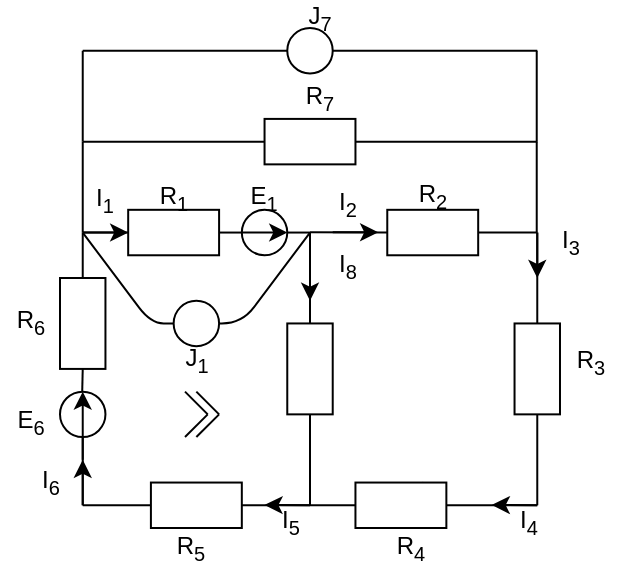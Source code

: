 <mxfile version="15.4.3" type="github"><diagram id="sScVGOsYIP93_fgVFNSq" name="Page-1"><mxGraphModel dx="1038" dy="571" grid="1" gridSize="10" guides="1" tooltips="1" connect="1" arrows="1" fold="1" page="1" pageScale="1" pageWidth="827" pageHeight="1169" math="0" shadow="0"><root><mxCell id="0"/><mxCell id="1" parent="0"/><mxCell id="MYQkef8xxa59bNabaAth-1" value="" style="group" vertex="1" connectable="0" parent="1"><mxGeometry x="100.0" y="210" width="250" height="250" as="geometry"/></mxCell><mxCell id="MYQkef8xxa59bNabaAth-2" value="" style="endArrow=none;html=1;" edge="1" parent="MYQkef8xxa59bNabaAth-1" source="MYQkef8xxa59bNabaAth-24"><mxGeometry width="50" height="50" relative="1" as="geometry"><mxPoint x="11.364" y="238.636" as="sourcePoint"/><mxPoint x="11.364" y="102.273" as="targetPoint"/></mxGeometry></mxCell><mxCell id="MYQkef8xxa59bNabaAth-3" value="" style="endArrow=none;html=1;" edge="1" parent="MYQkef8xxa59bNabaAth-1" target="MYQkef8xxa59bNabaAth-4"><mxGeometry width="50" height="50" relative="1" as="geometry"><mxPoint x="11.364" y="238.636" as="sourcePoint"/><mxPoint x="68.182" y="238.636" as="targetPoint"/></mxGeometry></mxCell><mxCell id="MYQkef8xxa59bNabaAth-4" value="" style="rounded=0;whiteSpace=wrap;html=1;" vertex="1" parent="MYQkef8xxa59bNabaAth-1"><mxGeometry x="45.455" y="227.273" width="45.455" height="22.727" as="geometry"/></mxCell><mxCell id="MYQkef8xxa59bNabaAth-5" value="" style="endArrow=none;html=1;exitX=1;exitY=0.5;exitDx=0;exitDy=0;" edge="1" parent="MYQkef8xxa59bNabaAth-1" source="MYQkef8xxa59bNabaAth-4"><mxGeometry width="50" height="50" relative="1" as="geometry"><mxPoint x="113.636" y="238.636" as="sourcePoint"/><mxPoint x="147.727" y="238.636" as="targetPoint"/><Array as="points"/></mxGeometry></mxCell><mxCell id="MYQkef8xxa59bNabaAth-6" value="" style="endArrow=none;html=1;" edge="1" parent="MYQkef8xxa59bNabaAth-1" source="MYQkef8xxa59bNabaAth-7"><mxGeometry width="50" height="50" relative="1" as="geometry"><mxPoint x="147.727" y="238.636" as="sourcePoint"/><mxPoint x="170.455" y="238.636" as="targetPoint"/></mxGeometry></mxCell><mxCell id="MYQkef8xxa59bNabaAth-7" value="" style="rounded=0;whiteSpace=wrap;html=1;" vertex="1" parent="MYQkef8xxa59bNabaAth-1"><mxGeometry x="147.727" y="227.273" width="45.455" height="22.727" as="geometry"/></mxCell><mxCell id="MYQkef8xxa59bNabaAth-8" value="" style="endArrow=none;html=1;" edge="1" parent="MYQkef8xxa59bNabaAth-1" target="MYQkef8xxa59bNabaAth-7"><mxGeometry width="50" height="50" relative="1" as="geometry"><mxPoint x="147.727" y="238.636" as="sourcePoint"/><mxPoint x="170.455" y="238.636" as="targetPoint"/></mxGeometry></mxCell><mxCell id="MYQkef8xxa59bNabaAth-9" value="" style="endArrow=none;html=1;" edge="1" parent="MYQkef8xxa59bNabaAth-1"><mxGeometry width="50" height="50" relative="1" as="geometry"><mxPoint x="193.182" y="238.636" as="sourcePoint"/><mxPoint x="238.636" y="238.636" as="targetPoint"/></mxGeometry></mxCell><mxCell id="MYQkef8xxa59bNabaAth-10" value="" style="endArrow=none;html=1;" edge="1" parent="MYQkef8xxa59bNabaAth-1"><mxGeometry width="50" height="50" relative="1" as="geometry"><mxPoint x="238.636" y="238.636" as="sourcePoint"/><mxPoint x="238.636" y="193.182" as="targetPoint"/></mxGeometry></mxCell><mxCell id="MYQkef8xxa59bNabaAth-11" value="" style="rounded=0;whiteSpace=wrap;html=1;rotation=-90;" vertex="1" parent="MYQkef8xxa59bNabaAth-1"><mxGeometry x="215.909" y="159.091" width="45.455" height="22.727" as="geometry"/></mxCell><mxCell id="MYQkef8xxa59bNabaAth-12" value="" style="endArrow=none;html=1;" edge="1" parent="MYQkef8xxa59bNabaAth-1"><mxGeometry width="50" height="50" relative="1" as="geometry"><mxPoint x="238.636" y="147.727" as="sourcePoint"/><mxPoint x="238.636" y="102.273" as="targetPoint"/></mxGeometry></mxCell><mxCell id="MYQkef8xxa59bNabaAth-13" value="" style="endArrow=none;html=1;" edge="1" parent="MYQkef8xxa59bNabaAth-1"><mxGeometry width="50" height="50" relative="1" as="geometry"><mxPoint x="11.364" y="102.273" as="sourcePoint"/><mxPoint x="34.091" y="102.273" as="targetPoint"/></mxGeometry></mxCell><mxCell id="MYQkef8xxa59bNabaAth-14" value="" style="rounded=0;whiteSpace=wrap;html=1;" vertex="1" parent="MYQkef8xxa59bNabaAth-1"><mxGeometry x="34.091" y="90.909" width="45.455" height="22.727" as="geometry"/></mxCell><mxCell id="MYQkef8xxa59bNabaAth-15" value="" style="endArrow=none;html=1;" edge="1" parent="MYQkef8xxa59bNabaAth-1"><mxGeometry width="50" height="50" relative="1" as="geometry"><mxPoint x="79.545" y="102.273" as="sourcePoint"/><mxPoint x="90.909" y="102.273" as="targetPoint"/></mxGeometry></mxCell><mxCell id="MYQkef8xxa59bNabaAth-16" value="" style="ellipse;whiteSpace=wrap;html=1;aspect=fixed;" vertex="1" parent="MYQkef8xxa59bNabaAth-1"><mxGeometry x="90.909" y="90.909" width="22.727" height="22.727" as="geometry"/></mxCell><mxCell id="MYQkef8xxa59bNabaAth-17" value="" style="endArrow=none;html=1;" edge="1" parent="MYQkef8xxa59bNabaAth-1"><mxGeometry width="50" height="50" relative="1" as="geometry"><mxPoint x="125.0" y="238.636" as="sourcePoint"/><mxPoint x="125.0" y="181.818" as="targetPoint"/></mxGeometry></mxCell><mxCell id="MYQkef8xxa59bNabaAth-18" value="" style="rounded=0;whiteSpace=wrap;html=1;rotation=-90;" vertex="1" parent="MYQkef8xxa59bNabaAth-1"><mxGeometry x="102.273" y="159.091" width="45.455" height="22.727" as="geometry"/></mxCell><mxCell id="MYQkef8xxa59bNabaAth-19" value="" style="endArrow=none;html=1;" edge="1" parent="MYQkef8xxa59bNabaAth-1"><mxGeometry width="50" height="50" relative="1" as="geometry"><mxPoint x="125.0" y="147.727" as="sourcePoint"/><mxPoint x="125.0" y="102.273" as="targetPoint"/></mxGeometry></mxCell><mxCell id="MYQkef8xxa59bNabaAth-20" value="" style="endArrow=none;html=1;" edge="1" parent="MYQkef8xxa59bNabaAth-1"><mxGeometry width="50" height="50" relative="1" as="geometry"><mxPoint x="113.636" y="102.273" as="sourcePoint"/><mxPoint x="125.0" y="102.273" as="targetPoint"/></mxGeometry></mxCell><mxCell id="MYQkef8xxa59bNabaAth-21" value="" style="endArrow=none;html=1;entryX=0;entryY=0.5;entryDx=0;entryDy=0;" edge="1" parent="MYQkef8xxa59bNabaAth-1" target="MYQkef8xxa59bNabaAth-22"><mxGeometry width="50" height="50" relative="1" as="geometry"><mxPoint x="125.0" y="102.136" as="sourcePoint"/><mxPoint x="159.091" y="102.273" as="targetPoint"/></mxGeometry></mxCell><mxCell id="MYQkef8xxa59bNabaAth-22" value="" style="rounded=0;whiteSpace=wrap;html=1;" vertex="1" parent="MYQkef8xxa59bNabaAth-1"><mxGeometry x="163.636" y="90.909" width="45.455" height="22.727" as="geometry"/></mxCell><mxCell id="MYQkef8xxa59bNabaAth-23" value="" style="endArrow=none;html=1;exitX=1;exitY=0.5;exitDx=0;exitDy=0;" edge="1" parent="MYQkef8xxa59bNabaAth-1" source="MYQkef8xxa59bNabaAth-22"><mxGeometry width="50" height="50" relative="1" as="geometry"><mxPoint x="215.909" y="102.273" as="sourcePoint"/><mxPoint x="238.636" y="102.273" as="targetPoint"/></mxGeometry></mxCell><mxCell id="MYQkef8xxa59bNabaAth-24" value="" style="rounded=0;whiteSpace=wrap;html=1;rotation=-90;" vertex="1" parent="MYQkef8xxa59bNabaAth-1"><mxGeometry x="-11.364" y="136.364" width="45.455" height="22.727" as="geometry"/></mxCell><mxCell id="MYQkef8xxa59bNabaAth-25" value="" style="endArrow=none;html=1;" edge="1" parent="MYQkef8xxa59bNabaAth-1" source="MYQkef8xxa59bNabaAth-26" target="MYQkef8xxa59bNabaAth-24"><mxGeometry width="50" height="50" relative="1" as="geometry"><mxPoint x="11.364" y="238.636" as="sourcePoint"/><mxPoint x="11.364" y="102.273" as="targetPoint"/></mxGeometry></mxCell><mxCell id="MYQkef8xxa59bNabaAth-26" value="" style="ellipse;whiteSpace=wrap;html=1;aspect=fixed;" vertex="1" parent="MYQkef8xxa59bNabaAth-1"><mxGeometry y="181.818" width="22.727" height="22.727" as="geometry"/></mxCell><mxCell id="MYQkef8xxa59bNabaAth-27" value="" style="endArrow=none;html=1;" edge="1" parent="MYQkef8xxa59bNabaAth-1" target="MYQkef8xxa59bNabaAth-26"><mxGeometry width="50" height="50" relative="1" as="geometry"><mxPoint x="11.364" y="238.636" as="sourcePoint"/><mxPoint x="11.364" y="170.455" as="targetPoint"/></mxGeometry></mxCell><mxCell id="MYQkef8xxa59bNabaAth-28" value="" style="endArrow=none;html=1;" edge="1" parent="MYQkef8xxa59bNabaAth-1"><mxGeometry width="50" height="50" relative="1" as="geometry"><mxPoint x="125.0" y="102.273" as="sourcePoint"/><mxPoint x="11.364" y="102.273" as="targetPoint"/><Array as="points"><mxPoint x="90.909" y="147.727"/><mxPoint x="68.182" y="147.727"/><mxPoint x="45.455" y="147.727"/></Array></mxGeometry></mxCell><mxCell id="MYQkef8xxa59bNabaAth-29" value="" style="ellipse;whiteSpace=wrap;html=1;aspect=fixed;" vertex="1" parent="MYQkef8xxa59bNabaAth-1"><mxGeometry x="56.818" y="136.364" width="22.727" height="22.727" as="geometry"/></mxCell><mxCell id="MYQkef8xxa59bNabaAth-30" value="" style="endArrow=classic;html=1;entryX=1;entryY=0.5;entryDx=0;entryDy=0;" edge="1" parent="MYQkef8xxa59bNabaAth-1" target="MYQkef8xxa59bNabaAth-16"><mxGeometry width="50" height="50" relative="1" as="geometry"><mxPoint x="90.909" y="102.273" as="sourcePoint"/><mxPoint x="147.727" y="45.455" as="targetPoint"/></mxGeometry></mxCell><mxCell id="MYQkef8xxa59bNabaAth-31" value="" style="endArrow=none;html=1;" edge="1" parent="MYQkef8xxa59bNabaAth-1"><mxGeometry width="50" height="50" relative="1" as="geometry"><mxPoint x="11.364" y="102.273" as="sourcePoint"/><mxPoint x="11.364" y="56.818" as="targetPoint"/></mxGeometry></mxCell><mxCell id="MYQkef8xxa59bNabaAth-32" value="" style="endArrow=none;html=1;" edge="1" parent="MYQkef8xxa59bNabaAth-1"><mxGeometry width="50" height="50" relative="1" as="geometry"><mxPoint x="238.364" y="102.273" as="sourcePoint"/><mxPoint x="238.364" y="56.818" as="targetPoint"/></mxGeometry></mxCell><mxCell id="MYQkef8xxa59bNabaAth-33" value="" style="endArrow=none;html=1;" edge="1" parent="MYQkef8xxa59bNabaAth-1" source="MYQkef8xxa59bNabaAth-34"><mxGeometry width="50" height="50" relative="1" as="geometry"><mxPoint x="11.364" y="56.818" as="sourcePoint"/><mxPoint x="238.636" y="56.818" as="targetPoint"/></mxGeometry></mxCell><mxCell id="MYQkef8xxa59bNabaAth-34" value="" style="rounded=0;whiteSpace=wrap;html=1;" vertex="1" parent="MYQkef8xxa59bNabaAth-1"><mxGeometry x="102.273" y="45.455" width="45.455" height="22.727" as="geometry"/></mxCell><mxCell id="MYQkef8xxa59bNabaAth-35" value="" style="endArrow=none;html=1;" edge="1" parent="MYQkef8xxa59bNabaAth-1" target="MYQkef8xxa59bNabaAth-34"><mxGeometry width="50" height="50" relative="1" as="geometry"><mxPoint x="11.364" y="56.818" as="sourcePoint"/><mxPoint x="238.636" y="56.818" as="targetPoint"/></mxGeometry></mxCell><mxCell id="MYQkef8xxa59bNabaAth-36" value="" style="endArrow=classic;html=1;entryX=0.5;entryY=0;entryDx=0;entryDy=0;" edge="1" parent="MYQkef8xxa59bNabaAth-1" target="MYQkef8xxa59bNabaAth-26"><mxGeometry width="50" height="50" relative="1" as="geometry"><mxPoint x="11.364" y="215.909" as="sourcePoint"/><mxPoint x="68.182" y="159.091" as="targetPoint"/></mxGeometry></mxCell><mxCell id="MYQkef8xxa59bNabaAth-37" value="" style="endArrow=none;html=1;" edge="1" parent="MYQkef8xxa59bNabaAth-1"><mxGeometry width="50" height="50" relative="1" as="geometry"><mxPoint x="11.364" y="56.818" as="sourcePoint"/><mxPoint x="11.364" y="11.364" as="targetPoint"/></mxGeometry></mxCell><mxCell id="MYQkef8xxa59bNabaAth-38" value="" style="endArrow=none;html=1;" edge="1" parent="MYQkef8xxa59bNabaAth-1"><mxGeometry width="50" height="50" relative="1" as="geometry"><mxPoint x="238.364" y="56.818" as="sourcePoint"/><mxPoint x="238.364" y="11.364" as="targetPoint"/></mxGeometry></mxCell><mxCell id="MYQkef8xxa59bNabaAth-39" value="" style="endArrow=none;html=1;" edge="1" parent="MYQkef8xxa59bNabaAth-1" source="MYQkef8xxa59bNabaAth-40"><mxGeometry width="50" height="50" relative="1" as="geometry"><mxPoint x="11.364" y="11.364" as="sourcePoint"/><mxPoint x="238.636" y="11.364" as="targetPoint"/></mxGeometry></mxCell><mxCell id="MYQkef8xxa59bNabaAth-40" value="" style="ellipse;whiteSpace=wrap;html=1;aspect=fixed;" vertex="1" parent="MYQkef8xxa59bNabaAth-1"><mxGeometry x="113.636" width="22.727" height="22.727" as="geometry"/></mxCell><mxCell id="MYQkef8xxa59bNabaAth-41" value="" style="endArrow=none;html=1;" edge="1" parent="MYQkef8xxa59bNabaAth-1" target="MYQkef8xxa59bNabaAth-40"><mxGeometry width="50" height="50" relative="1" as="geometry"><mxPoint x="11.364" y="11.364" as="sourcePoint"/><mxPoint x="238.636" y="11.364" as="targetPoint"/></mxGeometry></mxCell><mxCell id="MYQkef8xxa59bNabaAth-42" value="" style="endArrow=none;html=1;entryX=0.75;entryY=1;entryDx=0;entryDy=0;" edge="1" parent="MYQkef8xxa59bNabaAth-1"><mxGeometry width="50" height="50" relative="1" as="geometry"><mxPoint x="68.182" y="204.542" as="sourcePoint"/><mxPoint x="79.545" y="193.178" as="targetPoint"/><Array as="points"><mxPoint x="68.182" y="204.542"/></Array></mxGeometry></mxCell><mxCell id="MYQkef8xxa59bNabaAth-43" value="" style="endArrow=none;html=1;entryX=0.75;entryY=1;entryDx=0;entryDy=0;" edge="1" parent="MYQkef8xxa59bNabaAth-1"><mxGeometry width="50" height="50" relative="1" as="geometry"><mxPoint x="62.5" y="204.542" as="sourcePoint"/><mxPoint x="73.864" y="193.178" as="targetPoint"/><Array as="points"><mxPoint x="62.5" y="204.542"/></Array></mxGeometry></mxCell><mxCell id="MYQkef8xxa59bNabaAth-44" value="" style="endArrow=none;html=1;" edge="1" parent="MYQkef8xxa59bNabaAth-1"><mxGeometry width="50" height="50" relative="1" as="geometry"><mxPoint x="68.182" y="181.815" as="sourcePoint"/><mxPoint x="79.545" y="193.178" as="targetPoint"/></mxGeometry></mxCell><mxCell id="MYQkef8xxa59bNabaAth-45" value="" style="endArrow=none;html=1;" edge="1" parent="MYQkef8xxa59bNabaAth-1"><mxGeometry width="50" height="50" relative="1" as="geometry"><mxPoint x="62.5" y="181.815" as="sourcePoint"/><mxPoint x="73.864" y="193.178" as="targetPoint"/></mxGeometry></mxCell><mxCell id="MYQkef8xxa59bNabaAth-46" value="" style="endArrow=classic;html=1;" edge="1" parent="MYQkef8xxa59bNabaAth-1"><mxGeometry width="50" height="50" relative="1" as="geometry"><mxPoint x="11.364" y="102.273" as="sourcePoint"/><mxPoint x="34.091" y="102.273" as="targetPoint"/></mxGeometry></mxCell><mxCell id="MYQkef8xxa59bNabaAth-47" value="" style="endArrow=classic;html=1;" edge="1" parent="MYQkef8xxa59bNabaAth-1"><mxGeometry width="50" height="50" relative="1" as="geometry"><mxPoint x="136.364" y="102.136" as="sourcePoint"/><mxPoint x="159.091" y="102.136" as="targetPoint"/><Array as="points"><mxPoint x="136.364" y="102.273"/></Array></mxGeometry></mxCell><mxCell id="MYQkef8xxa59bNabaAth-48" value="" style="endArrow=classic;html=1;" edge="1" parent="MYQkef8xxa59bNabaAth-1"><mxGeometry width="50" height="50" relative="1" as="geometry"><mxPoint x="238.636" y="102.273" as="sourcePoint"/><mxPoint x="238.636" y="125.0" as="targetPoint"/></mxGeometry></mxCell><mxCell id="MYQkef8xxa59bNabaAth-49" value="" style="endArrow=classic;html=1;" edge="1" parent="MYQkef8xxa59bNabaAth-1"><mxGeometry width="50" height="50" relative="1" as="geometry"><mxPoint x="125.0" y="113.636" as="sourcePoint"/><mxPoint x="125.0" y="136.364" as="targetPoint"/></mxGeometry></mxCell><mxCell id="MYQkef8xxa59bNabaAth-50" value="" style="endArrow=classic;html=1;" edge="1" parent="MYQkef8xxa59bNabaAth-1"><mxGeometry width="50" height="50" relative="1" as="geometry"><mxPoint x="238.636" y="238.636" as="sourcePoint"/><mxPoint x="215.909" y="238.5" as="targetPoint"/></mxGeometry></mxCell><mxCell id="MYQkef8xxa59bNabaAth-51" value="" style="endArrow=classic;html=1;" edge="1" parent="MYQkef8xxa59bNabaAth-1"><mxGeometry width="50" height="50" relative="1" as="geometry"><mxPoint x="11.364" y="238.636" as="sourcePoint"/><mxPoint x="11.364" y="215.909" as="targetPoint"/></mxGeometry></mxCell><mxCell id="MYQkef8xxa59bNabaAth-52" value="" style="endArrow=classic;html=1;" edge="1" parent="MYQkef8xxa59bNabaAth-1"><mxGeometry width="50" height="50" relative="1" as="geometry"><mxPoint x="125.0" y="238.636" as="sourcePoint"/><mxPoint x="102.273" y="238.5" as="targetPoint"/></mxGeometry></mxCell><mxCell id="MYQkef8xxa59bNabaAth-53" value="I&lt;sub&gt;1&lt;/sub&gt;" style="text;html=1;strokeColor=none;fillColor=none;align=center;verticalAlign=middle;whiteSpace=wrap;rounded=0;" vertex="1" parent="MYQkef8xxa59bNabaAth-1"><mxGeometry x="9.54" y="80.91" width="24.55" height="10" as="geometry"/></mxCell><mxCell id="MYQkef8xxa59bNabaAth-54" value="R&lt;sub&gt;1&lt;/sub&gt;" style="text;html=1;strokeColor=none;fillColor=none;align=center;verticalAlign=middle;whiteSpace=wrap;rounded=0;" vertex="1" parent="MYQkef8xxa59bNabaAth-1"><mxGeometry x="43.86" y="80" width="25.91" height="10.91" as="geometry"/></mxCell><mxCell id="MYQkef8xxa59bNabaAth-55" value="E&lt;sub&gt;1&lt;/sub&gt;" style="text;html=1;strokeColor=none;fillColor=none;align=center;verticalAlign=middle;whiteSpace=wrap;rounded=0;" vertex="1" parent="MYQkef8xxa59bNabaAth-1"><mxGeometry x="88.41" y="77.73" width="27.73" height="15.45" as="geometry"/></mxCell><mxCell id="MYQkef8xxa59bNabaAth-56" value="I&lt;sub&gt;2&lt;/sub&gt;" style="text;html=1;strokeColor=none;fillColor=none;align=center;verticalAlign=middle;whiteSpace=wrap;rounded=0;" vertex="1" parent="MYQkef8xxa59bNabaAth-1"><mxGeometry x="131" y="82.27" width="26" height="10.91" as="geometry"/></mxCell><mxCell id="MYQkef8xxa59bNabaAth-57" value="R&lt;sub&gt;2&lt;/sub&gt;" style="text;html=1;strokeColor=none;fillColor=none;align=center;verticalAlign=middle;whiteSpace=wrap;rounded=0;" vertex="1" parent="MYQkef8xxa59bNabaAth-1"><mxGeometry x="170.91" y="77.73" width="30.91" height="13.18" as="geometry"/></mxCell><mxCell id="MYQkef8xxa59bNabaAth-58" value="J&lt;sub&gt;1&lt;/sub&gt;" style="text;html=1;strokeColor=none;fillColor=none;align=center;verticalAlign=middle;whiteSpace=wrap;rounded=0;" vertex="1" parent="MYQkef8xxa59bNabaAth-1"><mxGeometry x="52.73" y="159.09" width="30.91" height="13.18" as="geometry"/></mxCell><mxCell id="MYQkef8xxa59bNabaAth-59" value="I&lt;sub&gt;8&lt;/sub&gt;" style="text;html=1;strokeColor=none;fillColor=none;align=center;verticalAlign=middle;whiteSpace=wrap;rounded=0;" vertex="1" parent="MYQkef8xxa59bNabaAth-1"><mxGeometry x="131" y="113.64" width="26" height="10" as="geometry"/></mxCell><mxCell id="MYQkef8xxa59bNabaAth-60" value="R&lt;sub&gt;7&lt;/sub&gt;" style="text;html=1;strokeColor=none;fillColor=none;align=center;verticalAlign=middle;whiteSpace=wrap;rounded=0;" vertex="1" parent="MYQkef8xxa59bNabaAth-1"><mxGeometry x="120" y="30" width="20" height="10" as="geometry"/></mxCell><mxCell id="MYQkef8xxa59bNabaAth-61" value="I&lt;sub&gt;3&lt;/sub&gt;" style="text;html=1;strokeColor=none;fillColor=none;align=center;verticalAlign=middle;whiteSpace=wrap;rounded=0;" vertex="1" parent="1"><mxGeometry x="340.0" y="310" width="30.91" height="13.18" as="geometry"/></mxCell><mxCell id="MYQkef8xxa59bNabaAth-62" value="R&lt;sub&gt;3&lt;/sub&gt;" style="text;html=1;strokeColor=none;fillColor=none;align=center;verticalAlign=middle;whiteSpace=wrap;rounded=0;" vertex="1" parent="1"><mxGeometry x="350.0" y="370" width="30.91" height="13.18" as="geometry"/></mxCell><mxCell id="MYQkef8xxa59bNabaAth-63" value="I&lt;sub&gt;4&lt;/sub&gt;" style="text;html=1;strokeColor=none;fillColor=none;align=center;verticalAlign=middle;whiteSpace=wrap;rounded=0;" vertex="1" parent="1"><mxGeometry x="319.09" y="450" width="30.91" height="13.18" as="geometry"/></mxCell><mxCell id="MYQkef8xxa59bNabaAth-64" value="R&lt;sub&gt;4&lt;/sub&gt;" style="text;html=1;strokeColor=none;fillColor=none;align=center;verticalAlign=middle;whiteSpace=wrap;rounded=0;" vertex="1" parent="1"><mxGeometry x="260.0" y="463.18" width="30.91" height="13.18" as="geometry"/></mxCell><mxCell id="MYQkef8xxa59bNabaAth-65" value="I&lt;sub&gt;5&lt;/sub&gt;" style="text;html=1;strokeColor=none;fillColor=none;align=center;verticalAlign=middle;whiteSpace=wrap;rounded=0;" vertex="1" parent="1"><mxGeometry x="200.0" y="450" width="30.91" height="13.18" as="geometry"/></mxCell><mxCell id="MYQkef8xxa59bNabaAth-66" value="R&lt;sub&gt;5&lt;/sub&gt;" style="text;html=1;strokeColor=none;fillColor=none;align=center;verticalAlign=middle;whiteSpace=wrap;rounded=0;" vertex="1" parent="1"><mxGeometry x="150.0" y="463.18" width="30.91" height="13.18" as="geometry"/></mxCell><mxCell id="MYQkef8xxa59bNabaAth-67" value="I&lt;sub&gt;6&lt;/sub&gt;" style="text;html=1;strokeColor=none;fillColor=none;align=center;verticalAlign=middle;whiteSpace=wrap;rounded=0;" vertex="1" parent="1"><mxGeometry x="80" y="430" width="30.91" height="13.18" as="geometry"/></mxCell><mxCell id="MYQkef8xxa59bNabaAth-68" value="E&lt;sub&gt;6&lt;/sub&gt;" style="text;html=1;strokeColor=none;fillColor=none;align=center;verticalAlign=middle;whiteSpace=wrap;rounded=0;" vertex="1" parent="1"><mxGeometry x="70" y="400" width="30.91" height="13.18" as="geometry"/></mxCell><mxCell id="MYQkef8xxa59bNabaAth-69" value="R&lt;sub&gt;6&lt;/sub&gt;" style="text;html=1;strokeColor=none;fillColor=none;align=center;verticalAlign=middle;whiteSpace=wrap;rounded=0;" vertex="1" parent="1"><mxGeometry x="70.0" y="350" width="30.91" height="13.18" as="geometry"/></mxCell><mxCell id="MYQkef8xxa59bNabaAth-70" value="J&lt;sub&gt;7&lt;/sub&gt;" style="text;html=1;strokeColor=none;fillColor=none;align=center;verticalAlign=middle;whiteSpace=wrap;rounded=0;" vertex="1" parent="1"><mxGeometry x="220.0" y="200" width="20" height="10" as="geometry"/></mxCell></root></mxGraphModel></diagram></mxfile>